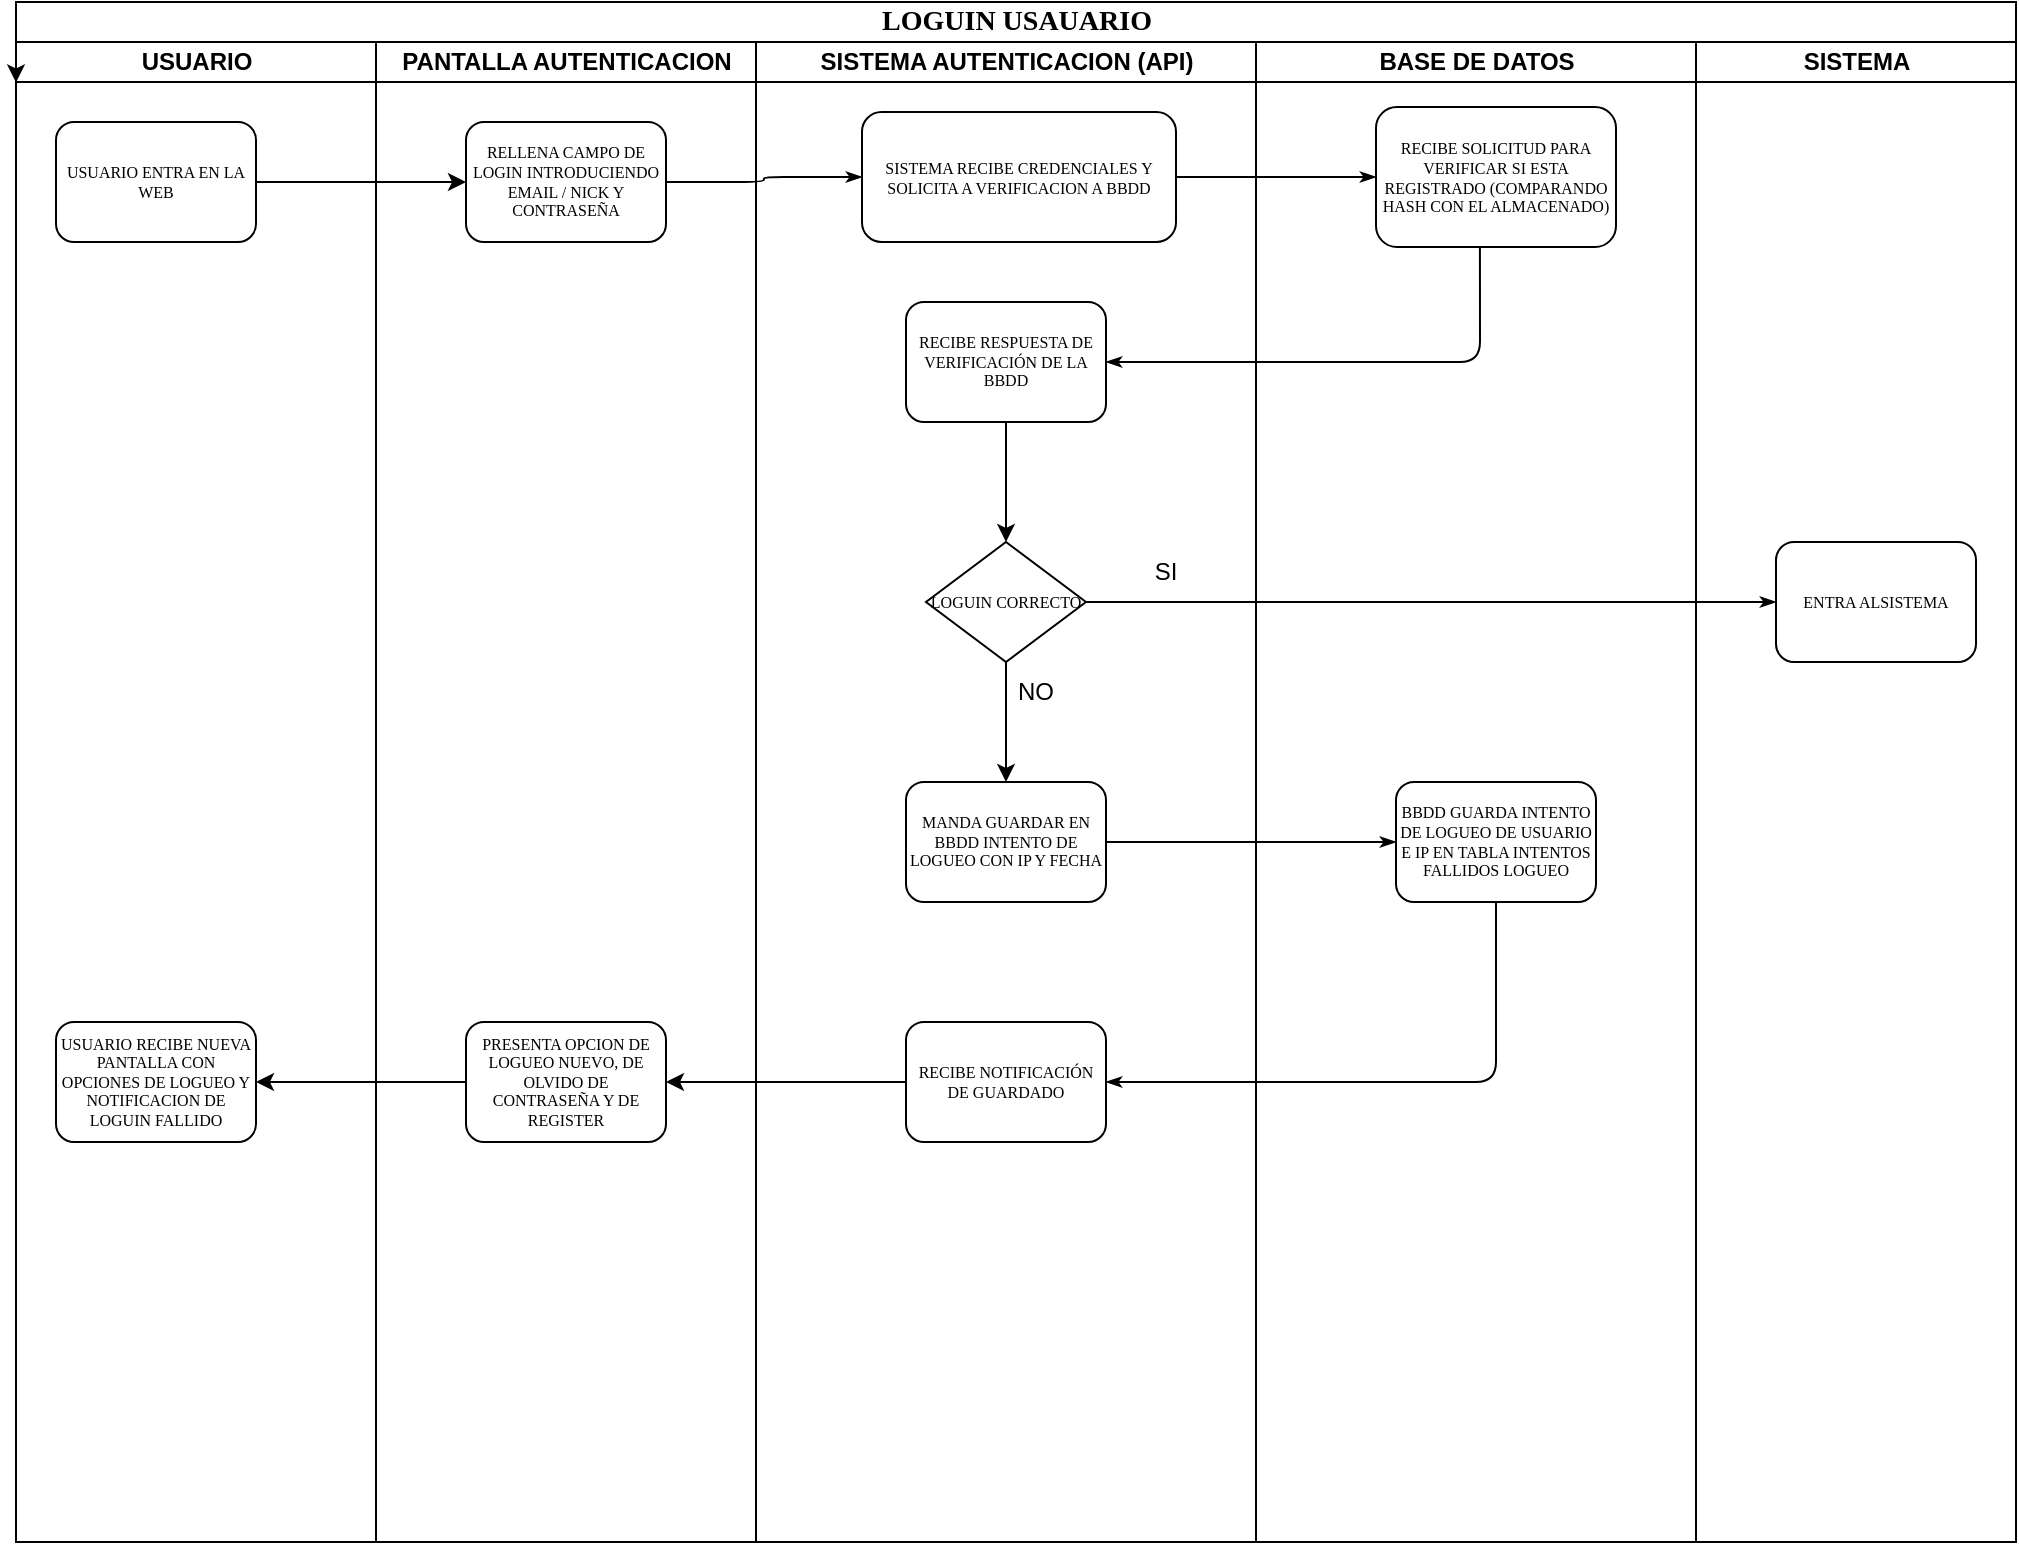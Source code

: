 <mxfile>
    <diagram name="Page-1" id="74e2e168-ea6b-b213-b513-2b3c1d86103e">
        <mxGraphModel dx="936" dy="637" grid="1" gridSize="10" guides="1" tooltips="1" connect="1" arrows="1" fold="1" page="1" pageScale="1" pageWidth="1100" pageHeight="850" background="none" math="0" shadow="0">
            <root>
                <mxCell id="0"/>
                <mxCell id="1" parent="0"/>
                <mxCell id="77e6c97f196da883-1" value="&lt;font style=&quot;font-size: 14px;&quot;&gt;LOGUIN USAUARIO&lt;/font&gt;" style="swimlane;html=1;childLayout=stackLayout;startSize=20;rounded=0;shadow=0;labelBackgroundColor=none;strokeWidth=1;fontFamily=Verdana;fontSize=8;align=center;" parent="1" vertex="1">
                    <mxGeometry x="70" y="20" width="1000" height="770" as="geometry"/>
                </mxCell>
                <mxCell id="77e6c97f196da883-2" value="USUARIO" style="swimlane;html=1;startSize=20;" parent="77e6c97f196da883-1" vertex="1">
                    <mxGeometry y="20" width="180" height="750" as="geometry"/>
                </mxCell>
                <mxCell id="77e6c97f196da883-8" value="USUARIO ENTRA EN LA WEB" style="rounded=1;whiteSpace=wrap;html=1;shadow=0;labelBackgroundColor=none;strokeWidth=1;fontFamily=Verdana;fontSize=8;align=center;" parent="77e6c97f196da883-2" vertex="1">
                    <mxGeometry x="20" y="40" width="100" height="60" as="geometry"/>
                </mxCell>
                <mxCell id="HAU2dzA1IoQsF7gN91ns-19" value="USUARIO RECIBE NUEVA PANTALLA CON OPCIONES DE LOGUEO Y NOTIFICACION DE LOGUIN FALLIDO" style="rounded=1;whiteSpace=wrap;html=1;shadow=0;labelBackgroundColor=none;strokeWidth=1;fontFamily=Verdana;fontSize=8;align=center;" parent="77e6c97f196da883-2" vertex="1">
                    <mxGeometry x="20" y="490" width="100" height="60" as="geometry"/>
                </mxCell>
                <mxCell id="77e6c97f196da883-28" style="edgeStyle=orthogonalEdgeStyle;rounded=1;html=1;labelBackgroundColor=none;startArrow=none;startFill=0;startSize=5;endArrow=classicThin;endFill=1;endSize=5;jettySize=auto;orthogonalLoop=1;strokeWidth=1;fontFamily=Verdana;fontSize=8" parent="77e6c97f196da883-1" source="77e6c97f196da883-9" target="77e6c97f196da883-12" edge="1">
                    <mxGeometry relative="1" as="geometry"/>
                </mxCell>
                <mxCell id="77e6c97f196da883-33" style="edgeStyle=orthogonalEdgeStyle;rounded=1;html=1;labelBackgroundColor=none;startArrow=none;startFill=0;startSize=5;endArrow=classicThin;endFill=1;endSize=5;jettySize=auto;orthogonalLoop=1;strokeWidth=1;fontFamily=Verdana;fontSize=8" parent="77e6c97f196da883-1" source="77e6c97f196da883-13" target="77e6c97f196da883-15" edge="1">
                    <mxGeometry relative="1" as="geometry"/>
                </mxCell>
                <mxCell id="77e6c97f196da883-3" value="PANTALLA AUTENTICACION" style="swimlane;html=1;startSize=20;" parent="77e6c97f196da883-1" vertex="1">
                    <mxGeometry x="180" y="20" width="190" height="750" as="geometry"/>
                </mxCell>
                <mxCell id="77e6c97f196da883-9" value="RELLENA CAMPO DE LOGIN INTRODUCIENDO EMAIL / NICK Y CONTRASEÑA" style="rounded=1;whiteSpace=wrap;html=1;shadow=0;labelBackgroundColor=none;strokeWidth=1;fontFamily=Verdana;fontSize=8;align=center;" parent="77e6c97f196da883-3" vertex="1">
                    <mxGeometry x="45" y="40" width="100" height="60" as="geometry"/>
                </mxCell>
                <mxCell id="HAU2dzA1IoQsF7gN91ns-15" value="PRESENTA OPCION DE LOGUEO NUEVO, DE OLVIDO DE CONTRASEÑA Y DE REGISTER" style="rounded=1;whiteSpace=wrap;html=1;shadow=0;labelBackgroundColor=none;strokeWidth=1;fontFamily=Verdana;fontSize=8;align=center;" parent="77e6c97f196da883-3" vertex="1">
                    <mxGeometry x="45" y="490" width="100" height="60" as="geometry"/>
                </mxCell>
                <mxCell id="77e6c97f196da883-4" value="SISTEMA AUTENTICACION (API)" style="swimlane;html=1;startSize=20;" parent="77e6c97f196da883-1" vertex="1">
                    <mxGeometry x="370" y="20" width="250" height="750" as="geometry"/>
                </mxCell>
                <mxCell id="77e6c97f196da883-12" value="SISTEMA RECIBE CREDENCIALES Y SOLICITA A VERIFICACION A BBDD" style="rounded=1;whiteSpace=wrap;html=1;shadow=0;labelBackgroundColor=none;strokeWidth=1;fontFamily=Verdana;fontSize=8;align=center;" parent="77e6c97f196da883-4" vertex="1">
                    <mxGeometry x="53" y="35" width="157" height="65" as="geometry"/>
                </mxCell>
                <mxCell id="77e6c97f196da883-13" value="LOGUIN CORRECTO" style="rhombus;whiteSpace=wrap;html=1;rounded=0;shadow=0;labelBackgroundColor=none;strokeWidth=1;fontFamily=Verdana;fontSize=8;align=center;" parent="77e6c97f196da883-4" vertex="1">
                    <mxGeometry x="85" y="250" width="80" height="60" as="geometry"/>
                </mxCell>
                <mxCell id="HAU2dzA1IoQsF7gN91ns-6" value="RECIBE RESPUESTA DE VERIFICACIÓN DE LA BBDD" style="rounded=1;whiteSpace=wrap;html=1;shadow=0;labelBackgroundColor=none;strokeWidth=1;fontFamily=Verdana;fontSize=8;align=center;" parent="77e6c97f196da883-4" vertex="1">
                    <mxGeometry x="75" y="130" width="100" height="60" as="geometry"/>
                </mxCell>
                <mxCell id="HAU2dzA1IoQsF7gN91ns-8" value="SI" style="text;html=1;align=center;verticalAlign=middle;whiteSpace=wrap;rounded=0;" parent="77e6c97f196da883-4" vertex="1">
                    <mxGeometry x="175" y="250" width="60" height="30" as="geometry"/>
                </mxCell>
                <mxCell id="77e6c97f196da883-18" value="MANDA GUARDAR EN BBDD INTENTO DE LOGUEO CON IP Y FECHA" style="rounded=1;whiteSpace=wrap;html=1;shadow=0;labelBackgroundColor=none;strokeWidth=1;fontFamily=Verdana;fontSize=8;align=center;" parent="77e6c97f196da883-4" vertex="1">
                    <mxGeometry x="75" y="370" width="100" height="60" as="geometry"/>
                </mxCell>
                <mxCell id="HAU2dzA1IoQsF7gN91ns-11" value="" style="endArrow=classic;html=1;rounded=0;entryX=0.5;entryY=0;entryDx=0;entryDy=0;exitX=0.5;exitY=1;exitDx=0;exitDy=0;" parent="77e6c97f196da883-4" source="77e6c97f196da883-13" target="77e6c97f196da883-18" edge="1">
                    <mxGeometry width="50" height="50" relative="1" as="geometry">
                        <mxPoint x="80" y="310" as="sourcePoint"/>
                        <mxPoint x="130" y="260" as="targetPoint"/>
                    </mxGeometry>
                </mxCell>
                <mxCell id="HAU2dzA1IoQsF7gN91ns-13" value="NO" style="text;html=1;align=center;verticalAlign=middle;whiteSpace=wrap;rounded=0;" parent="77e6c97f196da883-4" vertex="1">
                    <mxGeometry x="110" y="310" width="60" height="30" as="geometry"/>
                </mxCell>
                <mxCell id="77e6c97f196da883-22" value="RECIBE NOTIFICACIÓN DE GUARDADO" style="rounded=1;whiteSpace=wrap;html=1;shadow=0;labelBackgroundColor=none;strokeWidth=1;fontFamily=Verdana;fontSize=8;align=center;" parent="77e6c97f196da883-4" vertex="1">
                    <mxGeometry x="75" y="490" width="100" height="60" as="geometry"/>
                </mxCell>
                <mxCell id="77e6c97f196da883-5" value="BASE DE DATOS" style="swimlane;html=1;startSize=20;" parent="77e6c97f196da883-1" vertex="1">
                    <mxGeometry x="620" y="20" width="220" height="750" as="geometry"/>
                </mxCell>
                <mxCell id="HAU2dzA1IoQsF7gN91ns-3" value="RECIBE SOLICITUD PARA VERIFICAR SI ESTA REGISTRADO (COMPARANDO HASH CON EL ALMACENADO)" style="rounded=1;whiteSpace=wrap;html=1;shadow=0;labelBackgroundColor=none;strokeWidth=1;fontFamily=Verdana;fontSize=8;align=center;" parent="77e6c97f196da883-5" vertex="1">
                    <mxGeometry x="60" y="32.5" width="120" height="70" as="geometry"/>
                </mxCell>
                <mxCell id="77e6c97f196da883-21" value="BBDD GUARDA INTENTO DE LOGUEO DE USUARIO E IP EN TABLA INTENTOS FALLIDOS LOGUEO" style="rounded=1;whiteSpace=wrap;html=1;shadow=0;labelBackgroundColor=none;strokeWidth=1;fontFamily=Verdana;fontSize=8;align=center;" parent="77e6c97f196da883-5" vertex="1">
                    <mxGeometry x="70" y="370" width="100" height="60" as="geometry"/>
                </mxCell>
                <mxCell id="77e6c97f196da883-6" value="SISTEMA" style="swimlane;html=1;startSize=20;" parent="77e6c97f196da883-1" vertex="1">
                    <mxGeometry x="840" y="20" width="160" height="750" as="geometry"/>
                </mxCell>
                <mxCell id="77e6c97f196da883-15" value="ENTRA ALSISTEMA" style="rounded=1;whiteSpace=wrap;html=1;shadow=0;labelBackgroundColor=none;strokeWidth=1;fontFamily=Verdana;fontSize=8;align=center;" parent="77e6c97f196da883-6" vertex="1">
                    <mxGeometry x="40" y="250" width="100" height="60" as="geometry"/>
                </mxCell>
                <mxCell id="77e6c97f196da883-29" style="edgeStyle=orthogonalEdgeStyle;rounded=1;html=1;labelBackgroundColor=none;startArrow=none;startFill=0;startSize=5;endArrow=classicThin;endFill=1;endSize=5;jettySize=auto;orthogonalLoop=1;strokeWidth=1;fontFamily=Verdana;fontSize=8;entryX=0;entryY=0.5;entryDx=0;entryDy=0;" parent="77e6c97f196da883-1" source="77e6c97f196da883-12" target="HAU2dzA1IoQsF7gN91ns-3" edge="1">
                    <mxGeometry relative="1" as="geometry"/>
                </mxCell>
                <mxCell id="HAU2dzA1IoQsF7gN91ns-2" value="" style="edgeStyle=orthogonalEdgeStyle;rounded=0;orthogonalLoop=1;jettySize=auto;html=1;" parent="77e6c97f196da883-1" source="77e6c97f196da883-8" target="77e6c97f196da883-9" edge="1">
                    <mxGeometry relative="1" as="geometry"/>
                </mxCell>
                <mxCell id="HAU2dzA1IoQsF7gN91ns-7" style="edgeStyle=orthogonalEdgeStyle;rounded=1;html=1;labelBackgroundColor=none;startArrow=none;startFill=0;startSize=5;endArrow=classicThin;endFill=1;endSize=5;jettySize=auto;orthogonalLoop=1;strokeColor=#000000;strokeWidth=1;fontFamily=Verdana;fontSize=8;fontColor=#000000;exitX=0.433;exitY=0.993;exitDx=0;exitDy=0;exitPerimeter=0;entryX=1;entryY=0.5;entryDx=0;entryDy=0;" parent="77e6c97f196da883-1" source="HAU2dzA1IoQsF7gN91ns-3" target="HAU2dzA1IoQsF7gN91ns-6" edge="1">
                    <mxGeometry relative="1" as="geometry">
                        <mxPoint x="825" y="180" as="sourcePoint"/>
                        <mxPoint x="635" y="290" as="targetPoint"/>
                    </mxGeometry>
                </mxCell>
                <mxCell id="77e6c97f196da883-37" style="edgeStyle=orthogonalEdgeStyle;rounded=1;html=1;labelBackgroundColor=none;startArrow=none;startFill=0;startSize=5;endArrow=classicThin;endFill=1;endSize=5;jettySize=auto;orthogonalLoop=1;strokeWidth=1;fontFamily=Verdana;fontSize=8" parent="77e6c97f196da883-1" source="77e6c97f196da883-18" target="77e6c97f196da883-21" edge="1">
                    <mxGeometry relative="1" as="geometry"/>
                </mxCell>
                <mxCell id="77e6c97f196da883-38" style="edgeStyle=orthogonalEdgeStyle;rounded=1;html=1;labelBackgroundColor=none;startArrow=none;startFill=0;startSize=5;endArrow=classicThin;endFill=1;endSize=5;jettySize=auto;orthogonalLoop=1;strokeWidth=1;fontFamily=Verdana;fontSize=8;entryX=1;entryY=0.5;entryDx=0;entryDy=0;" parent="77e6c97f196da883-1" source="77e6c97f196da883-21" target="77e6c97f196da883-22" edge="1">
                    <mxGeometry relative="1" as="geometry">
                        <Array as="points">
                            <mxPoint x="740" y="540"/>
                        </Array>
                    </mxGeometry>
                </mxCell>
                <mxCell id="HAU2dzA1IoQsF7gN91ns-14" style="edgeStyle=orthogonalEdgeStyle;rounded=0;orthogonalLoop=1;jettySize=auto;html=1;exitX=0;exitY=0;exitDx=0;exitDy=0;entryX=0;entryY=0.027;entryDx=0;entryDy=0;entryPerimeter=0;" parent="77e6c97f196da883-1" source="77e6c97f196da883-2" target="77e6c97f196da883-2" edge="1">
                    <mxGeometry relative="1" as="geometry"/>
                </mxCell>
                <mxCell id="HAU2dzA1IoQsF7gN91ns-17" style="edgeStyle=orthogonalEdgeStyle;rounded=0;orthogonalLoop=1;jettySize=auto;html=1;entryX=1;entryY=0.5;entryDx=0;entryDy=0;" parent="77e6c97f196da883-1" source="77e6c97f196da883-22" target="HAU2dzA1IoQsF7gN91ns-15" edge="1">
                    <mxGeometry relative="1" as="geometry"/>
                </mxCell>
                <mxCell id="HAU2dzA1IoQsF7gN91ns-20" value="" style="edgeStyle=orthogonalEdgeStyle;rounded=0;orthogonalLoop=1;jettySize=auto;html=1;" parent="77e6c97f196da883-1" source="HAU2dzA1IoQsF7gN91ns-15" target="HAU2dzA1IoQsF7gN91ns-19" edge="1">
                    <mxGeometry relative="1" as="geometry"/>
                </mxCell>
                <mxCell id="HAU2dzA1IoQsF7gN91ns-9" value="" style="endArrow=classic;html=1;rounded=0;exitX=0.5;exitY=1;exitDx=0;exitDy=0;" parent="1" source="HAU2dzA1IoQsF7gN91ns-6" edge="1">
                    <mxGeometry width="50" height="50" relative="1" as="geometry">
                        <mxPoint x="520" y="370" as="sourcePoint"/>
                        <mxPoint x="565" y="290" as="targetPoint"/>
                    </mxGeometry>
                </mxCell>
            </root>
        </mxGraphModel>
    </diagram>
</mxfile>